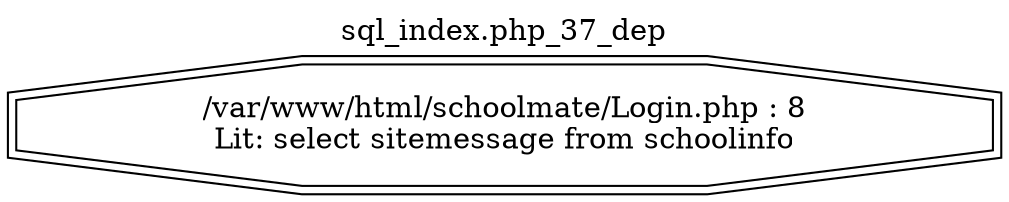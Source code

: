 digraph cfg {
  label="sql_index.php_37_dep";
  labelloc=t;
  n1 [shape=doubleoctagon, label="/var/www/html/schoolmate/Login.php : 8\nLit: select sitemessage from schoolinfo\n"];
}
